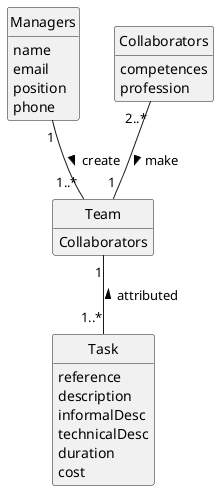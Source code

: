 @startuml
skinparam monochrome true
skinparam packageStyle rectangle
skinparam shadowing false

'left to right direction

skinparam classAttributeIconSize 0

hide circle
hide methods

'title Domain Model

'class Platform {
'  -description
'}


class Team{
    Collaborators
}

class Managers{
    name
    email
    position
    phone
}
class Collaborators{
    competences
    profession
}
class Task {
    reference
    description
    informalDesc
    technicalDesc
    duration
    cost
}

Managers "1" -- "1..*" Team : create >
Collaborators "2..*" -- "1" Team : make >
Team "1" -- "1..*" Task : attributed <


@enduml